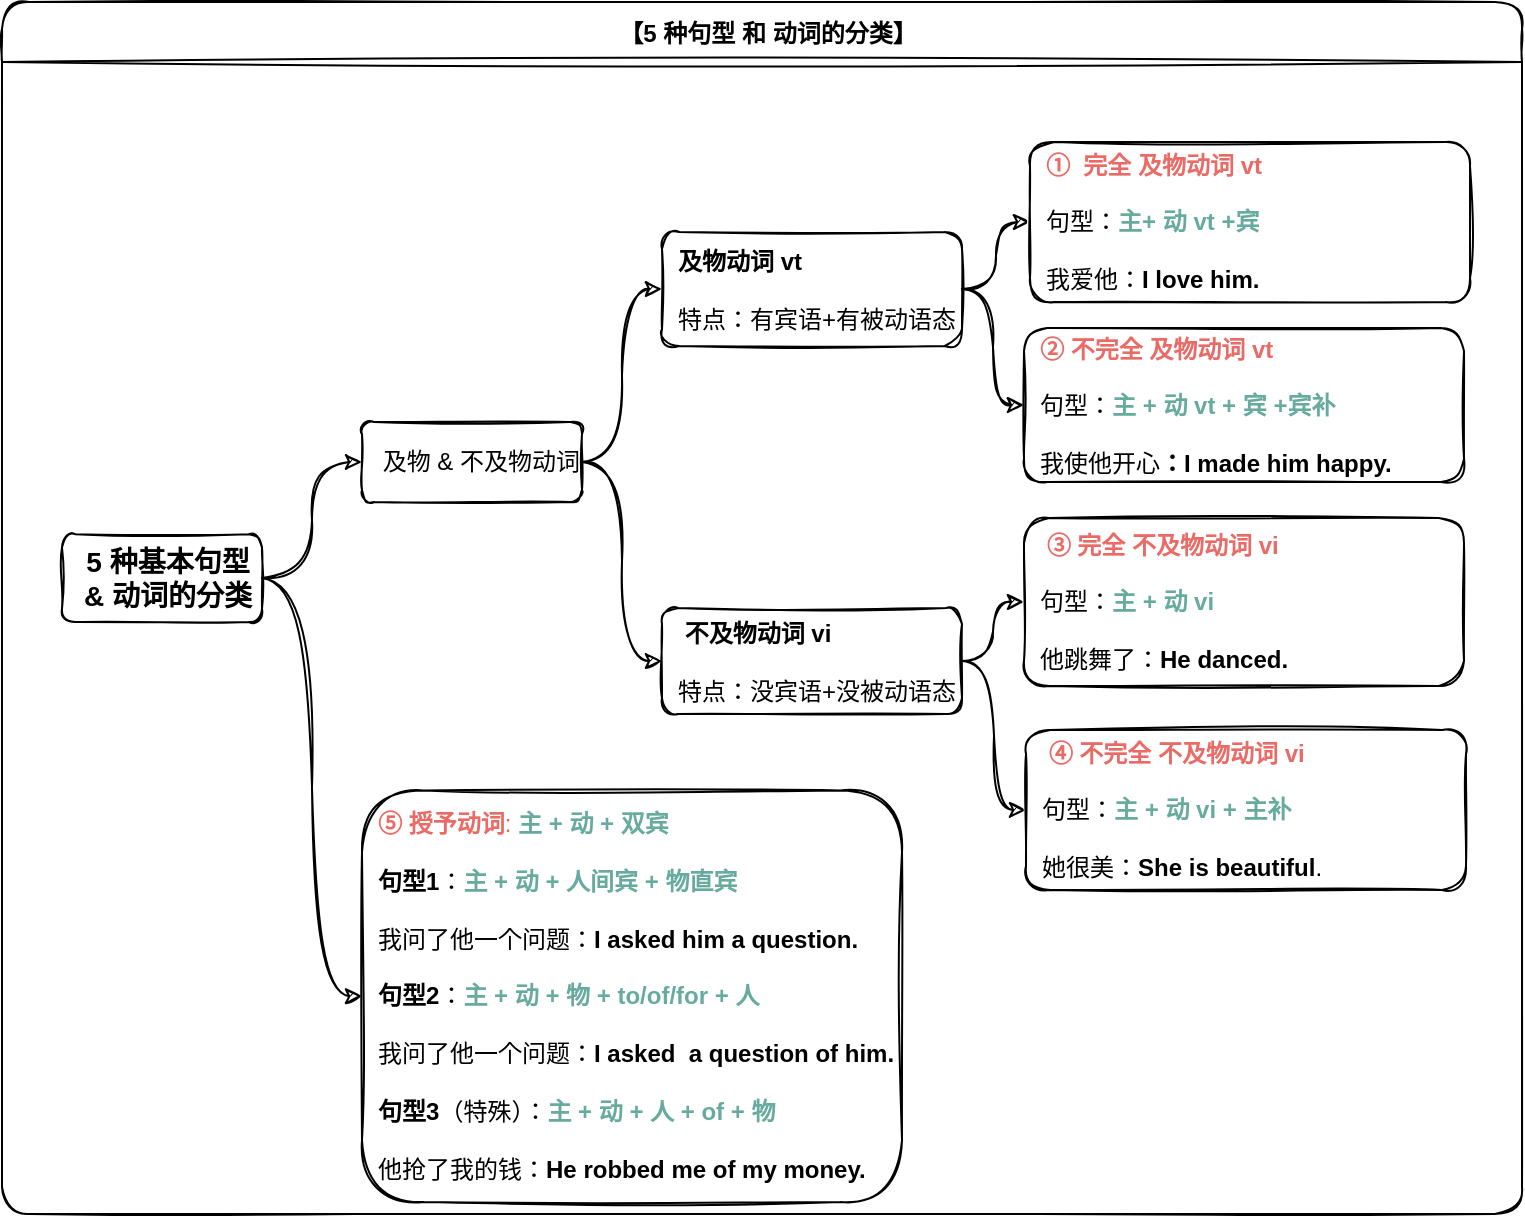 <mxfile version="20.2.7" type="github">
  <diagram id="C5RBs43oDa-KdzZeNtuy" name="Page-1">
    <mxGraphModel dx="820" dy="422" grid="1" gridSize="10" guides="1" tooltips="1" connect="1" arrows="1" fold="1" page="1" pageScale="1" pageWidth="827" pageHeight="1169" math="0" shadow="0">
      <root>
        <mxCell id="WIyWlLk6GJQsqaUBKTNV-0" />
        <mxCell id="WIyWlLk6GJQsqaUBKTNV-1" parent="WIyWlLk6GJQsqaUBKTNV-0" />
        <mxCell id="hApjz8RH8-7vzlDbX_iU-72" value="【5 种句型 和 动词的分类】" style="swimlane;startSize=30;labelBackgroundColor=default;rounded=1;sketch=1;spacingLeft=6;" vertex="1" parent="WIyWlLk6GJQsqaUBKTNV-1">
          <mxGeometry x="50" y="324" width="760" height="606" as="geometry" />
        </mxCell>
        <mxCell id="hApjz8RH8-7vzlDbX_iU-73" value="&lt;b&gt;&lt;font style=&quot;font-size: 14px;&quot;&gt;5 种基本句型&lt;br&gt;&amp;amp; 动词的分类&lt;/font&gt;&lt;/b&gt;" style="whiteSpace=wrap;html=1;align=center;rounded=1;sketch=1;spacingLeft=6;" vertex="1" parent="hApjz8RH8-7vzlDbX_iU-72">
          <mxGeometry x="30" y="266.1" width="100" height="43.9" as="geometry" />
        </mxCell>
        <mxCell id="hApjz8RH8-7vzlDbX_iU-90" value="" style="group;rounded=1;sketch=1;align=left;spacingLeft=6;" vertex="1" connectable="0" parent="hApjz8RH8-7vzlDbX_iU-72">
          <mxGeometry x="180" y="70" width="540" height="530" as="geometry" />
        </mxCell>
        <mxCell id="hApjz8RH8-7vzlDbX_iU-74" value="&amp;nbsp;及物 &amp;amp; 不及物动词" style="whiteSpace=wrap;html=1;align=center;rounded=1;sketch=1;spacingLeft=6;" vertex="1" parent="hApjz8RH8-7vzlDbX_iU-90">
          <mxGeometry y="140" width="110" height="40" as="geometry" />
        </mxCell>
        <mxCell id="hApjz8RH8-7vzlDbX_iU-75" value="" style="edgeStyle=elbowEdgeStyle;elbow=horizontal;html=1;rounded=1;align=center;sketch=1;curved=1;spacingLeft=6;" edge="1" parent="hApjz8RH8-7vzlDbX_iU-90" source="hApjz8RH8-7vzlDbX_iU-73" target="hApjz8RH8-7vzlDbX_iU-74">
          <mxGeometry relative="1" as="geometry" />
        </mxCell>
        <mxCell id="hApjz8RH8-7vzlDbX_iU-76" value="&lt;font color=&quot;#ea6b66&quot;&gt;&lt;b&gt;⑤ 授予动词&lt;/b&gt;:&lt;/font&gt;&amp;nbsp;&lt;b&gt;&lt;font color=&quot;#67ab9f&quot;&gt;主 + 动 + 双宾&lt;/font&gt;&lt;/b&gt;&lt;br&gt;&lt;br&gt;&lt;b&gt;句型1&lt;/b&gt;：&lt;font color=&quot;#67ab9f&quot;&gt;&lt;b&gt;主 + 动 + 人间宾 + 物直宾&lt;/b&gt;&lt;/font&gt;&lt;br&gt;&lt;br&gt;我问了他一个问题：&lt;b&gt;I asked him a question.&lt;/b&gt;&lt;br&gt;&lt;br&gt;&lt;b&gt;句型2&lt;/b&gt;：&lt;b&gt;&lt;font color=&quot;#67ab9f&quot;&gt;主 + 动 + 物 + to/of/for + 人&lt;/font&gt;&lt;/b&gt;&lt;br&gt;&lt;br&gt;我问了他一个问题：&lt;b&gt;I asked&amp;nbsp; a question of him.&lt;/b&gt;&amp;nbsp;&lt;br&gt;&lt;b&gt;&lt;br&gt;句型3&lt;/b&gt;（特殊）：&lt;b style=&quot;color: rgb(103, 171, 159);&quot;&gt;主 + 动 + 人 + of + 物&lt;/b&gt;&lt;br&gt;&lt;br&gt;他抢了我的钱：&lt;b&gt;He robbed me of my money.&lt;/b&gt;" style="whiteSpace=wrap;html=1;align=left;rounded=1;sketch=1;spacingLeft=6;" vertex="1" parent="hApjz8RH8-7vzlDbX_iU-90">
          <mxGeometry y="324.2" width="270" height="205.8" as="geometry" />
        </mxCell>
        <mxCell id="hApjz8RH8-7vzlDbX_iU-77" value="" style="edgeStyle=elbowEdgeStyle;elbow=horizontal;html=1;rounded=1;align=center;sketch=1;curved=1;spacingLeft=6;" edge="1" parent="hApjz8RH8-7vzlDbX_iU-90" source="hApjz8RH8-7vzlDbX_iU-73" target="hApjz8RH8-7vzlDbX_iU-76">
          <mxGeometry relative="1" as="geometry" />
        </mxCell>
        <mxCell id="hApjz8RH8-7vzlDbX_iU-78" value="" style="edgeStyle=elbowEdgeStyle;elbow=horizontal;html=1;rounded=1;align=center;sketch=1;curved=1;spacingLeft=6;" edge="1" parent="hApjz8RH8-7vzlDbX_iU-90" source="hApjz8RH8-7vzlDbX_iU-74" target="hApjz8RH8-7vzlDbX_iU-79">
          <mxGeometry relative="1" as="geometry">
            <mxPoint x="-50" y="-346.7" as="sourcePoint" />
          </mxGeometry>
        </mxCell>
        <mxCell id="hApjz8RH8-7vzlDbX_iU-79" value="&lt;b&gt;及物动词 vt&lt;/b&gt;&lt;br&gt;&lt;br&gt;&lt;div style=&quot;&quot;&gt;&lt;span style=&quot;background-color: initial;&quot;&gt;特点：有宾语+有被动语态&lt;/span&gt;&lt;/div&gt;" style="whiteSpace=wrap;html=1;align=left;rounded=1;sketch=1;spacingLeft=6;labelBorderColor=none;" vertex="1" parent="hApjz8RH8-7vzlDbX_iU-90">
          <mxGeometry x="150" y="45" width="150" height="57" as="geometry" />
        </mxCell>
        <mxCell id="hApjz8RH8-7vzlDbX_iU-80" value="" style="edgeStyle=elbowEdgeStyle;elbow=horizontal;html=1;rounded=1;align=center;sketch=1;curved=1;spacingLeft=6;" edge="1" parent="hApjz8RH8-7vzlDbX_iU-90" source="hApjz8RH8-7vzlDbX_iU-74" target="hApjz8RH8-7vzlDbX_iU-81">
          <mxGeometry relative="1" as="geometry">
            <mxPoint x="-50" y="-346.7" as="sourcePoint" />
          </mxGeometry>
        </mxCell>
        <mxCell id="hApjz8RH8-7vzlDbX_iU-81" value="&amp;nbsp;&lt;b&gt;不及物动词 vi&lt;/b&gt;&lt;br&gt;&lt;br&gt;&lt;div style=&quot;&quot;&gt;&lt;span style=&quot;background-color: initial;&quot;&gt;特点：没宾语+没被动语态&lt;/span&gt;&lt;/div&gt;" style="whiteSpace=wrap;html=1;align=left;rounded=1;sketch=1;spacingLeft=6;" vertex="1" parent="hApjz8RH8-7vzlDbX_iU-90">
          <mxGeometry x="150" y="233" width="150" height="53" as="geometry" />
        </mxCell>
        <mxCell id="hApjz8RH8-7vzlDbX_iU-82" value="" style="edgeStyle=elbowEdgeStyle;elbow=horizontal;html=1;rounded=1;align=center;sketch=1;curved=1;spacingLeft=6;" edge="1" parent="hApjz8RH8-7vzlDbX_iU-90" source="hApjz8RH8-7vzlDbX_iU-79" target="hApjz8RH8-7vzlDbX_iU-83">
          <mxGeometry relative="1" as="geometry">
            <mxPoint x="110" y="-162.7" as="sourcePoint" />
          </mxGeometry>
        </mxCell>
        <mxCell id="hApjz8RH8-7vzlDbX_iU-83" value="&lt;font color=&quot;#ea6b66&quot;&gt;&lt;b&gt;①&amp;nbsp; 完全 及物动词 vt&lt;/b&gt;&lt;/font&gt;&lt;br&gt;&lt;br&gt;句型：&lt;b&gt;&lt;font color=&quot;#67ab9f&quot;&gt;主+ 动 vt +宾&lt;/font&gt;&lt;br&gt;&lt;/b&gt;&lt;br&gt;我爱他：&lt;b&gt;I love him.&lt;/b&gt;" style="whiteSpace=wrap;html=1;align=left;rounded=1;sketch=1;spacingLeft=6;" vertex="1" parent="hApjz8RH8-7vzlDbX_iU-90">
          <mxGeometry x="334" width="220" height="80" as="geometry" />
        </mxCell>
        <mxCell id="hApjz8RH8-7vzlDbX_iU-84" value="" style="edgeStyle=elbowEdgeStyle;elbow=horizontal;html=1;rounded=1;align=center;sketch=1;curved=1;spacingLeft=6;" edge="1" parent="hApjz8RH8-7vzlDbX_iU-90" source="hApjz8RH8-7vzlDbX_iU-79" target="hApjz8RH8-7vzlDbX_iU-85">
          <mxGeometry relative="1" as="geometry">
            <mxPoint x="110" y="-162.7" as="sourcePoint" />
          </mxGeometry>
        </mxCell>
        <mxCell id="hApjz8RH8-7vzlDbX_iU-85" value="&lt;font color=&quot;#ea6b66&quot;&gt;&lt;b&gt;② 不完全 及物动词 vt&lt;/b&gt;&lt;/font&gt;&lt;br&gt;&lt;br&gt;句型：&lt;b&gt;&lt;font color=&quot;#67ab9f&quot;&gt;主 + 动 vt + 宾 +宾补&lt;/font&gt;&lt;br&gt;&lt;/b&gt;&lt;br&gt;我使他开心&lt;b&gt;：I made him happy.&lt;br&gt;&lt;/b&gt;" style="whiteSpace=wrap;html=1;align=left;rounded=1;sketch=1;spacingLeft=6;" vertex="1" parent="hApjz8RH8-7vzlDbX_iU-90">
          <mxGeometry x="331" y="93" width="220" height="77" as="geometry" />
        </mxCell>
        <mxCell id="hApjz8RH8-7vzlDbX_iU-86" value="" style="edgeStyle=elbowEdgeStyle;elbow=horizontal;html=1;rounded=1;align=center;sketch=1;curved=1;spacingLeft=6;" edge="1" parent="hApjz8RH8-7vzlDbX_iU-90" source="hApjz8RH8-7vzlDbX_iU-81" target="hApjz8RH8-7vzlDbX_iU-87">
          <mxGeometry relative="1" as="geometry">
            <mxPoint x="110" y="-14.7" as="sourcePoint" />
          </mxGeometry>
        </mxCell>
        <mxCell id="hApjz8RH8-7vzlDbX_iU-87" value="&lt;b&gt;&lt;font color=&quot;#ea6b66&quot;&gt;&amp;nbsp;③ 完全 不及物动词 vi&lt;/font&gt;&lt;/b&gt;&lt;br&gt;&lt;br&gt;句型：&lt;b&gt;&lt;font color=&quot;#67ab9f&quot;&gt;主 + 动 vi&lt;/font&gt;&lt;/b&gt;&lt;br&gt;&lt;br&gt;他跳舞了：&lt;b&gt;He danced.&lt;/b&gt;" style="whiteSpace=wrap;html=1;align=left;rounded=1;sketch=1;spacingLeft=6;" vertex="1" parent="hApjz8RH8-7vzlDbX_iU-90">
          <mxGeometry x="331" y="188" width="220" height="84" as="geometry" />
        </mxCell>
        <mxCell id="hApjz8RH8-7vzlDbX_iU-88" value="" style="edgeStyle=elbowEdgeStyle;elbow=horizontal;html=1;rounded=1;align=center;sketch=1;curved=1;spacingLeft=6;" edge="1" parent="hApjz8RH8-7vzlDbX_iU-90" source="hApjz8RH8-7vzlDbX_iU-81" target="hApjz8RH8-7vzlDbX_iU-89">
          <mxGeometry relative="1" as="geometry">
            <mxPoint x="110" y="-15.9" as="sourcePoint" />
          </mxGeometry>
        </mxCell>
        <mxCell id="hApjz8RH8-7vzlDbX_iU-89" value="&amp;nbsp;&lt;b&gt;&lt;font color=&quot;#ea6b66&quot;&gt;④ 不完全 不及物动词 vi&lt;/font&gt;&lt;/b&gt;&lt;br&gt;&lt;br&gt;句型：&lt;b&gt;&lt;font color=&quot;#67ab9f&quot;&gt;主 + 动 vi + 主补&lt;/font&gt;&lt;/b&gt;&lt;br&gt;&lt;br&gt;她很美：&lt;b&gt;She is beautiful&lt;/b&gt;." style="whiteSpace=wrap;html=1;align=left;rounded=1;sketch=1;spacingLeft=6;labelBorderColor=none;" vertex="1" parent="hApjz8RH8-7vzlDbX_iU-90">
          <mxGeometry x="332" y="294" width="220" height="80" as="geometry" />
        </mxCell>
      </root>
    </mxGraphModel>
  </diagram>
</mxfile>
